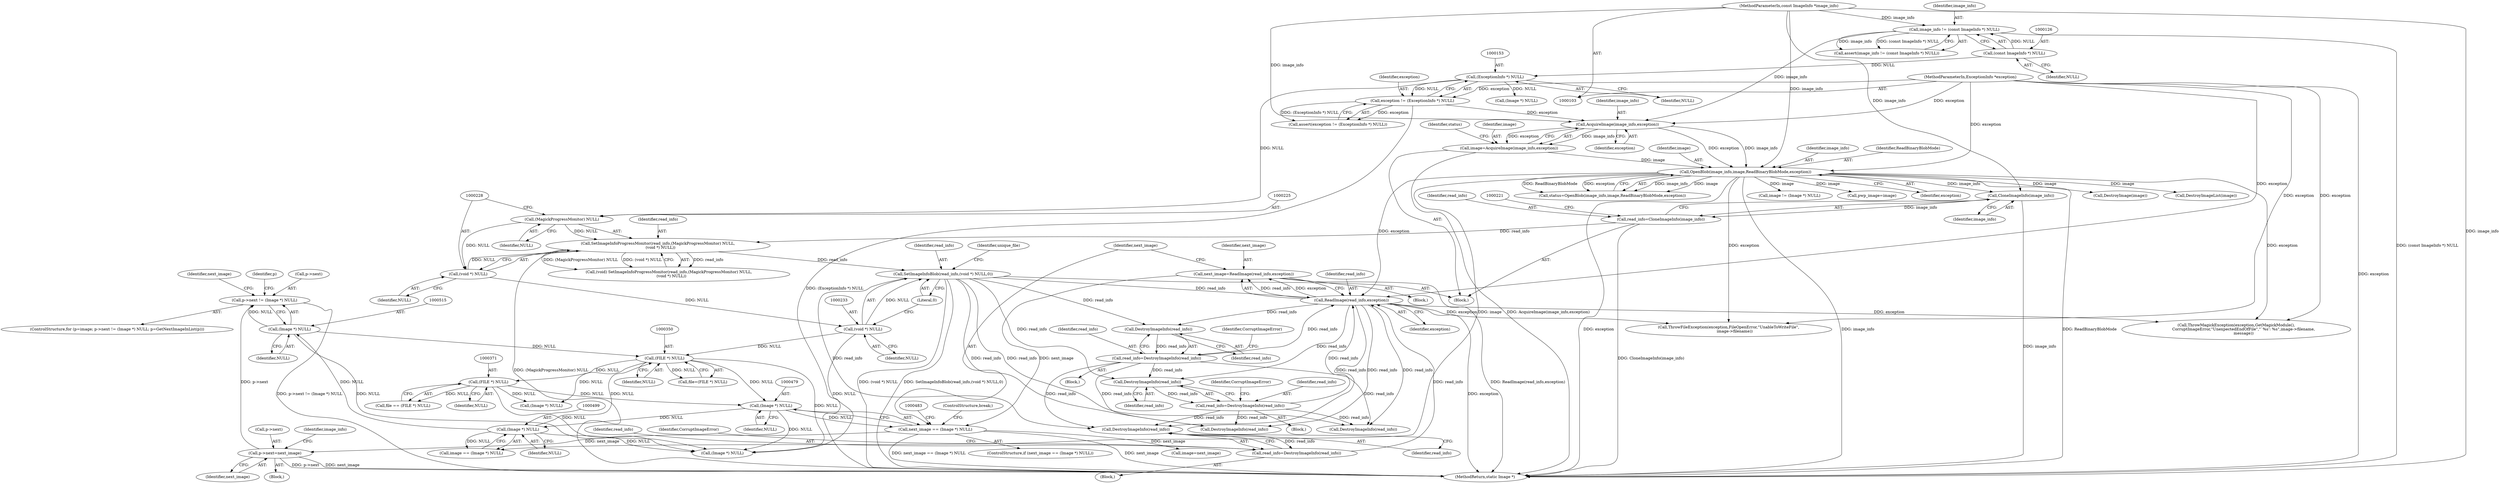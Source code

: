 digraph "0_ImageMagick_6b6bff054d569a77973f2140c0e86366e6168a6c_2@pointer" {
"1000510" [label="(Call,p->next != (Image *) NULL)"];
"1000535" [label="(Call,p->next=next_image)"];
"1000476" [label="(Call,next_image == (Image *) NULL)"];
"1000470" [label="(Call,next_image=ReadImage(read_info,exception))"];
"1000472" [label="(Call,ReadImage(read_info,exception))"];
"1000317" [label="(Call,read_info=DestroyImageInfo(read_info))"];
"1000319" [label="(Call,DestroyImageInfo(read_info))"];
"1000230" [label="(Call,SetImageInfoBlob(read_info,(void *) NULL,0))"];
"1000222" [label="(Call,SetImageInfoProgressMonitor(read_info,(MagickProgressMonitor) NULL,\n    (void *) NULL))"];
"1000216" [label="(Call,read_info=CloneImageInfo(image_info))"];
"1000218" [label="(Call,CloneImageInfo(image_info))"];
"1000168" [label="(Call,OpenBlob(image_info,image,ReadBinaryBlobMode,exception))"];
"1000163" [label="(Call,AcquireImage(image_info,exception))"];
"1000123" [label="(Call,image_info != (const ImageInfo *) NULL)"];
"1000104" [label="(MethodParameterIn,const ImageInfo *image_info)"];
"1000125" [label="(Call,(const ImageInfo *) NULL)"];
"1000150" [label="(Call,exception != (ExceptionInfo *) NULL)"];
"1000105" [label="(MethodParameterIn,ExceptionInfo *exception)"];
"1000152" [label="(Call,(ExceptionInfo *) NULL)"];
"1000161" [label="(Call,image=AcquireImage(image_info,exception))"];
"1000224" [label="(Call,(MagickProgressMonitor) NULL)"];
"1000227" [label="(Call,(void *) NULL)"];
"1000232" [label="(Call,(void *) NULL)"];
"1000463" [label="(Call,read_info=DestroyImageInfo(read_info))"];
"1000465" [label="(Call,DestroyImageInfo(read_info))"];
"1000340" [label="(Call,read_info=DestroyImageInfo(read_info))"];
"1000342" [label="(Call,DestroyImageInfo(read_info))"];
"1000478" [label="(Call,(Image *) NULL)"];
"1000349" [label="(Call,(FILE *) NULL)"];
"1000514" [label="(Call,(Image *) NULL)"];
"1000498" [label="(Call,(Image *) NULL)"];
"1000370" [label="(Call,(FILE *) NULL)"];
"1000227" [label="(Call,(void *) NULL)"];
"1000217" [label="(Identifier,read_info)"];
"1000351" [label="(Identifier,NULL)"];
"1000465" [label="(Call,DestroyImageInfo(read_info))"];
"1000169" [label="(Identifier,image_info)"];
"1000320" [label="(Identifier,read_info)"];
"1000345" [label="(Identifier,CorruptImageError)"];
"1000593" [label="(Call,image != (Image *) NULL)"];
"1000218" [label="(Call,CloneImageInfo(image_info))"];
"1000543" [label="(Identifier,image_info)"];
"1000463" [label="(Call,read_info=DestroyImageInfo(read_info))"];
"1000152" [label="(Call,(ExceptionInfo *) NULL)"];
"1000317" [label="(Call,read_info=DestroyImageInfo(read_info))"];
"1000219" [label="(Identifier,image_info)"];
"1000161" [label="(Call,image=AcquireImage(image_info,exception))"];
"1000595" [label="(Call,(Image *) NULL)"];
"1000536" [label="(Call,p->next)"];
"1000535" [label="(Call,p->next=next_image)"];
"1000186" [label="(Call,pwp_image=image)"];
"1000478" [label="(Call,(Image *) NULL)"];
"1000498" [label="(Call,(Image *) NULL)"];
"1000481" [label="(ControlStructure,break;)"];
"1000124" [label="(Identifier,image_info)"];
"1000167" [label="(Identifier,status)"];
"1000172" [label="(Identifier,exception)"];
"1000539" [label="(Identifier,next_image)"];
"1000154" [label="(Identifier,NULL)"];
"1000458" [label="(Block,)"];
"1000464" [label="(Identifier,read_info)"];
"1000368" [label="(Call,file == (FILE *) NULL)"];
"1000501" [label="(Call,image=next_image)"];
"1000523" [label="(Identifier,next_image)"];
"1000633" [label="(MethodReturn,static Image *)"];
"1000466" [label="(Identifier,read_info)"];
"1000496" [label="(Call,image == (Image *) NULL)"];
"1000342" [label="(Call,DestroyImageInfo(read_info))"];
"1000612" [label="(Call,ThrowMagickException(exception,GetMagickModule(),\n            CorruptImageError,\"UnexpectedEndOfFile\",\"`%s': %s\",image->filename,\n            message))"];
"1000171" [label="(Identifier,ReadBinaryBlobMode)"];
"1000477" [label="(Identifier,next_image)"];
"1000476" [label="(Call,next_image == (Image *) NULL)"];
"1000510" [label="(Call,p->next != (Image *) NULL)"];
"1000162" [label="(Identifier,image)"];
"1000590" [label="(Call,DestroyImageInfo(read_info))"];
"1000104" [label="(MethodParameterIn,const ImageInfo *image_info)"];
"1000250" [label="(Block,)"];
"1000150" [label="(Call,exception != (ExceptionInfo *) NULL)"];
"1000164" [label="(Identifier,image_info)"];
"1000382" [label="(Call,ThrowFileException(exception,FileOpenError,\"UnableToWriteFile\",\n          image->filename))"];
"1000232" [label="(Call,(void *) NULL)"];
"1000222" [label="(Call,SetImageInfoProgressMonitor(read_info,(MagickProgressMonitor) NULL,\n    (void *) NULL))"];
"1000165" [label="(Identifier,exception)"];
"1000341" [label="(Identifier,read_info)"];
"1000370" [label="(Call,(FILE *) NULL)"];
"1000474" [label="(Identifier,exception)"];
"1000168" [label="(Call,OpenBlob(image_info,image,ReadBinaryBlobMode,exception))"];
"1000372" [label="(Identifier,NULL)"];
"1000234" [label="(Identifier,NULL)"];
"1000122" [label="(Call,assert(image_info != (const ImageInfo *) NULL))"];
"1000506" [label="(ControlStructure,for (p=image; p->next != (Image *) NULL; p=GetNextImageInList(p)))"];
"1000322" [label="(Identifier,CorruptImageError)"];
"1000226" [label="(Identifier,NULL)"];
"1000518" [label="(Identifier,p)"];
"1000170" [label="(Identifier,image)"];
"1000237" [label="(Identifier,unique_file)"];
"1000471" [label="(Identifier,next_image)"];
"1000235" [label="(Literal,0)"];
"1000180" [label="(Call,DestroyImage(image))"];
"1000125" [label="(Call,(const ImageInfo *) NULL)"];
"1000335" [label="(Block,)"];
"1000470" [label="(Call,next_image=ReadImage(read_info,exception))"];
"1000127" [label="(Identifier,NULL)"];
"1000319" [label="(Call,DestroyImageInfo(read_info))"];
"1000231" [label="(Identifier,read_info)"];
"1000343" [label="(Identifier,read_info)"];
"1000230" [label="(Call,SetImageInfoBlob(read_info,(void *) NULL,0))"];
"1000105" [label="(MethodParameterIn,ExceptionInfo *exception)"];
"1000347" [label="(Call,file=(FILE *) NULL)"];
"1000349" [label="(Call,(FILE *) NULL)"];
"1000468" [label="(Identifier,CorruptImageError)"];
"1000391" [label="(Call,DestroyImageList(image))"];
"1000312" [label="(Block,)"];
"1000220" [label="(Call,(void) SetImageInfoProgressMonitor(read_info,(MagickProgressMonitor) NULL,\n    (void *) NULL))"];
"1000380" [label="(Call,DestroyImageInfo(read_info))"];
"1000340" [label="(Call,read_info=DestroyImageInfo(read_info))"];
"1000516" [label="(Identifier,NULL)"];
"1000318" [label="(Identifier,read_info)"];
"1000163" [label="(Call,AcquireImage(image_info,exception))"];
"1000149" [label="(Call,assert(exception != (ExceptionInfo *) NULL))"];
"1000229" [label="(Identifier,NULL)"];
"1000216" [label="(Call,read_info=CloneImageInfo(image_info))"];
"1000475" [label="(ControlStructure,if (next_image == (Image *) NULL))"];
"1000394" [label="(Call,(Image *) NULL)"];
"1000224" [label="(Call,(MagickProgressMonitor) NULL)"];
"1000472" [label="(Call,ReadImage(read_info,exception))"];
"1000166" [label="(Call,status=OpenBlob(image_info,image,ReadBinaryBlobMode,exception))"];
"1000514" [label="(Call,(Image *) NULL)"];
"1000473" [label="(Identifier,read_info)"];
"1000151" [label="(Identifier,exception)"];
"1000505" [label="(Block,)"];
"1000106" [label="(Block,)"];
"1000500" [label="(Identifier,NULL)"];
"1000480" [label="(Identifier,NULL)"];
"1000123" [label="(Call,image_info != (const ImageInfo *) NULL)"];
"1000223" [label="(Identifier,read_info)"];
"1000511" [label="(Call,p->next)"];
"1000183" [label="(Call,(Image *) NULL)"];
"1000510" -> "1000506"  [label="AST: "];
"1000510" -> "1000514"  [label="CFG: "];
"1000511" -> "1000510"  [label="AST: "];
"1000514" -> "1000510"  [label="AST: "];
"1000518" -> "1000510"  [label="CFG: "];
"1000523" -> "1000510"  [label="CFG: "];
"1000510" -> "1000633"  [label="DDG: p->next != (Image *) NULL"];
"1000535" -> "1000510"  [label="DDG: p->next"];
"1000514" -> "1000510"  [label="DDG: NULL"];
"1000535" -> "1000505"  [label="AST: "];
"1000535" -> "1000539"  [label="CFG: "];
"1000536" -> "1000535"  [label="AST: "];
"1000539" -> "1000535"  [label="AST: "];
"1000543" -> "1000535"  [label="CFG: "];
"1000535" -> "1000633"  [label="DDG: p->next"];
"1000535" -> "1000633"  [label="DDG: next_image"];
"1000476" -> "1000535"  [label="DDG: next_image"];
"1000476" -> "1000475"  [label="AST: "];
"1000476" -> "1000478"  [label="CFG: "];
"1000477" -> "1000476"  [label="AST: "];
"1000478" -> "1000476"  [label="AST: "];
"1000481" -> "1000476"  [label="CFG: "];
"1000483" -> "1000476"  [label="CFG: "];
"1000476" -> "1000633"  [label="DDG: next_image == (Image *) NULL"];
"1000476" -> "1000633"  [label="DDG: next_image"];
"1000470" -> "1000476"  [label="DDG: next_image"];
"1000478" -> "1000476"  [label="DDG: NULL"];
"1000476" -> "1000501"  [label="DDG: next_image"];
"1000470" -> "1000250"  [label="AST: "];
"1000470" -> "1000472"  [label="CFG: "];
"1000471" -> "1000470"  [label="AST: "];
"1000472" -> "1000470"  [label="AST: "];
"1000477" -> "1000470"  [label="CFG: "];
"1000470" -> "1000633"  [label="DDG: ReadImage(read_info,exception)"];
"1000472" -> "1000470"  [label="DDG: read_info"];
"1000472" -> "1000470"  [label="DDG: exception"];
"1000472" -> "1000474"  [label="CFG: "];
"1000473" -> "1000472"  [label="AST: "];
"1000474" -> "1000472"  [label="AST: "];
"1000472" -> "1000633"  [label="DDG: exception"];
"1000472" -> "1000319"  [label="DDG: read_info"];
"1000472" -> "1000342"  [label="DDG: read_info"];
"1000472" -> "1000380"  [label="DDG: read_info"];
"1000472" -> "1000382"  [label="DDG: exception"];
"1000472" -> "1000465"  [label="DDG: read_info"];
"1000317" -> "1000472"  [label="DDG: read_info"];
"1000230" -> "1000472"  [label="DDG: read_info"];
"1000463" -> "1000472"  [label="DDG: read_info"];
"1000340" -> "1000472"  [label="DDG: read_info"];
"1000168" -> "1000472"  [label="DDG: exception"];
"1000105" -> "1000472"  [label="DDG: exception"];
"1000472" -> "1000590"  [label="DDG: read_info"];
"1000472" -> "1000612"  [label="DDG: exception"];
"1000317" -> "1000312"  [label="AST: "];
"1000317" -> "1000319"  [label="CFG: "];
"1000318" -> "1000317"  [label="AST: "];
"1000319" -> "1000317"  [label="AST: "];
"1000322" -> "1000317"  [label="CFG: "];
"1000319" -> "1000317"  [label="DDG: read_info"];
"1000317" -> "1000342"  [label="DDG: read_info"];
"1000317" -> "1000380"  [label="DDG: read_info"];
"1000317" -> "1000465"  [label="DDG: read_info"];
"1000317" -> "1000590"  [label="DDG: read_info"];
"1000319" -> "1000320"  [label="CFG: "];
"1000320" -> "1000319"  [label="AST: "];
"1000230" -> "1000319"  [label="DDG: read_info"];
"1000230" -> "1000106"  [label="AST: "];
"1000230" -> "1000235"  [label="CFG: "];
"1000231" -> "1000230"  [label="AST: "];
"1000232" -> "1000230"  [label="AST: "];
"1000235" -> "1000230"  [label="AST: "];
"1000237" -> "1000230"  [label="CFG: "];
"1000230" -> "1000633"  [label="DDG: (void *) NULL"];
"1000230" -> "1000633"  [label="DDG: SetImageInfoBlob(read_info,(void *) NULL,0)"];
"1000222" -> "1000230"  [label="DDG: read_info"];
"1000232" -> "1000230"  [label="DDG: NULL"];
"1000230" -> "1000342"  [label="DDG: read_info"];
"1000230" -> "1000380"  [label="DDG: read_info"];
"1000230" -> "1000465"  [label="DDG: read_info"];
"1000230" -> "1000590"  [label="DDG: read_info"];
"1000222" -> "1000220"  [label="AST: "];
"1000222" -> "1000227"  [label="CFG: "];
"1000223" -> "1000222"  [label="AST: "];
"1000224" -> "1000222"  [label="AST: "];
"1000227" -> "1000222"  [label="AST: "];
"1000220" -> "1000222"  [label="CFG: "];
"1000222" -> "1000633"  [label="DDG: (MagickProgressMonitor) NULL"];
"1000222" -> "1000220"  [label="DDG: read_info"];
"1000222" -> "1000220"  [label="DDG: (MagickProgressMonitor) NULL"];
"1000222" -> "1000220"  [label="DDG: (void *) NULL"];
"1000216" -> "1000222"  [label="DDG: read_info"];
"1000224" -> "1000222"  [label="DDG: NULL"];
"1000227" -> "1000222"  [label="DDG: NULL"];
"1000216" -> "1000106"  [label="AST: "];
"1000216" -> "1000218"  [label="CFG: "];
"1000217" -> "1000216"  [label="AST: "];
"1000218" -> "1000216"  [label="AST: "];
"1000221" -> "1000216"  [label="CFG: "];
"1000216" -> "1000633"  [label="DDG: CloneImageInfo(image_info)"];
"1000218" -> "1000216"  [label="DDG: image_info"];
"1000218" -> "1000219"  [label="CFG: "];
"1000219" -> "1000218"  [label="AST: "];
"1000218" -> "1000633"  [label="DDG: image_info"];
"1000168" -> "1000218"  [label="DDG: image_info"];
"1000104" -> "1000218"  [label="DDG: image_info"];
"1000168" -> "1000166"  [label="AST: "];
"1000168" -> "1000172"  [label="CFG: "];
"1000169" -> "1000168"  [label="AST: "];
"1000170" -> "1000168"  [label="AST: "];
"1000171" -> "1000168"  [label="AST: "];
"1000172" -> "1000168"  [label="AST: "];
"1000166" -> "1000168"  [label="CFG: "];
"1000168" -> "1000633"  [label="DDG: exception"];
"1000168" -> "1000633"  [label="DDG: image_info"];
"1000168" -> "1000633"  [label="DDG: ReadBinaryBlobMode"];
"1000168" -> "1000166"  [label="DDG: image_info"];
"1000168" -> "1000166"  [label="DDG: image"];
"1000168" -> "1000166"  [label="DDG: ReadBinaryBlobMode"];
"1000168" -> "1000166"  [label="DDG: exception"];
"1000163" -> "1000168"  [label="DDG: image_info"];
"1000163" -> "1000168"  [label="DDG: exception"];
"1000104" -> "1000168"  [label="DDG: image_info"];
"1000161" -> "1000168"  [label="DDG: image"];
"1000105" -> "1000168"  [label="DDG: exception"];
"1000168" -> "1000180"  [label="DDG: image"];
"1000168" -> "1000186"  [label="DDG: image"];
"1000168" -> "1000382"  [label="DDG: exception"];
"1000168" -> "1000391"  [label="DDG: image"];
"1000168" -> "1000496"  [label="DDG: image"];
"1000168" -> "1000593"  [label="DDG: image"];
"1000168" -> "1000612"  [label="DDG: exception"];
"1000163" -> "1000161"  [label="AST: "];
"1000163" -> "1000165"  [label="CFG: "];
"1000164" -> "1000163"  [label="AST: "];
"1000165" -> "1000163"  [label="AST: "];
"1000161" -> "1000163"  [label="CFG: "];
"1000163" -> "1000161"  [label="DDG: image_info"];
"1000163" -> "1000161"  [label="DDG: exception"];
"1000123" -> "1000163"  [label="DDG: image_info"];
"1000104" -> "1000163"  [label="DDG: image_info"];
"1000150" -> "1000163"  [label="DDG: exception"];
"1000105" -> "1000163"  [label="DDG: exception"];
"1000123" -> "1000122"  [label="AST: "];
"1000123" -> "1000125"  [label="CFG: "];
"1000124" -> "1000123"  [label="AST: "];
"1000125" -> "1000123"  [label="AST: "];
"1000122" -> "1000123"  [label="CFG: "];
"1000123" -> "1000633"  [label="DDG: (const ImageInfo *) NULL"];
"1000123" -> "1000122"  [label="DDG: image_info"];
"1000123" -> "1000122"  [label="DDG: (const ImageInfo *) NULL"];
"1000104" -> "1000123"  [label="DDG: image_info"];
"1000125" -> "1000123"  [label="DDG: NULL"];
"1000104" -> "1000103"  [label="AST: "];
"1000104" -> "1000633"  [label="DDG: image_info"];
"1000125" -> "1000127"  [label="CFG: "];
"1000126" -> "1000125"  [label="AST: "];
"1000127" -> "1000125"  [label="AST: "];
"1000125" -> "1000152"  [label="DDG: NULL"];
"1000150" -> "1000149"  [label="AST: "];
"1000150" -> "1000152"  [label="CFG: "];
"1000151" -> "1000150"  [label="AST: "];
"1000152" -> "1000150"  [label="AST: "];
"1000149" -> "1000150"  [label="CFG: "];
"1000150" -> "1000633"  [label="DDG: (ExceptionInfo *) NULL"];
"1000150" -> "1000149"  [label="DDG: exception"];
"1000150" -> "1000149"  [label="DDG: (ExceptionInfo *) NULL"];
"1000105" -> "1000150"  [label="DDG: exception"];
"1000152" -> "1000150"  [label="DDG: NULL"];
"1000105" -> "1000103"  [label="AST: "];
"1000105" -> "1000633"  [label="DDG: exception"];
"1000105" -> "1000382"  [label="DDG: exception"];
"1000105" -> "1000612"  [label="DDG: exception"];
"1000152" -> "1000154"  [label="CFG: "];
"1000153" -> "1000152"  [label="AST: "];
"1000154" -> "1000152"  [label="AST: "];
"1000152" -> "1000183"  [label="DDG: NULL"];
"1000152" -> "1000224"  [label="DDG: NULL"];
"1000161" -> "1000106"  [label="AST: "];
"1000162" -> "1000161"  [label="AST: "];
"1000167" -> "1000161"  [label="CFG: "];
"1000161" -> "1000633"  [label="DDG: AcquireImage(image_info,exception)"];
"1000224" -> "1000226"  [label="CFG: "];
"1000225" -> "1000224"  [label="AST: "];
"1000226" -> "1000224"  [label="AST: "];
"1000228" -> "1000224"  [label="CFG: "];
"1000224" -> "1000227"  [label="DDG: NULL"];
"1000227" -> "1000229"  [label="CFG: "];
"1000228" -> "1000227"  [label="AST: "];
"1000229" -> "1000227"  [label="AST: "];
"1000227" -> "1000232"  [label="DDG: NULL"];
"1000232" -> "1000234"  [label="CFG: "];
"1000233" -> "1000232"  [label="AST: "];
"1000234" -> "1000232"  [label="AST: "];
"1000235" -> "1000232"  [label="CFG: "];
"1000232" -> "1000349"  [label="DDG: NULL"];
"1000232" -> "1000595"  [label="DDG: NULL"];
"1000463" -> "1000458"  [label="AST: "];
"1000463" -> "1000465"  [label="CFG: "];
"1000464" -> "1000463"  [label="AST: "];
"1000465" -> "1000463"  [label="AST: "];
"1000468" -> "1000463"  [label="CFG: "];
"1000465" -> "1000463"  [label="DDG: read_info"];
"1000465" -> "1000466"  [label="CFG: "];
"1000466" -> "1000465"  [label="AST: "];
"1000340" -> "1000465"  [label="DDG: read_info"];
"1000340" -> "1000335"  [label="AST: "];
"1000340" -> "1000342"  [label="CFG: "];
"1000341" -> "1000340"  [label="AST: "];
"1000342" -> "1000340"  [label="AST: "];
"1000345" -> "1000340"  [label="CFG: "];
"1000342" -> "1000340"  [label="DDG: read_info"];
"1000340" -> "1000380"  [label="DDG: read_info"];
"1000340" -> "1000590"  [label="DDG: read_info"];
"1000342" -> "1000343"  [label="CFG: "];
"1000343" -> "1000342"  [label="AST: "];
"1000478" -> "1000480"  [label="CFG: "];
"1000479" -> "1000478"  [label="AST: "];
"1000480" -> "1000478"  [label="AST: "];
"1000349" -> "1000478"  [label="DDG: NULL"];
"1000370" -> "1000478"  [label="DDG: NULL"];
"1000478" -> "1000498"  [label="DDG: NULL"];
"1000478" -> "1000595"  [label="DDG: NULL"];
"1000349" -> "1000347"  [label="AST: "];
"1000349" -> "1000351"  [label="CFG: "];
"1000350" -> "1000349"  [label="AST: "];
"1000351" -> "1000349"  [label="AST: "];
"1000347" -> "1000349"  [label="CFG: "];
"1000349" -> "1000347"  [label="DDG: NULL"];
"1000514" -> "1000349"  [label="DDG: NULL"];
"1000498" -> "1000349"  [label="DDG: NULL"];
"1000349" -> "1000370"  [label="DDG: NULL"];
"1000349" -> "1000394"  [label="DDG: NULL"];
"1000349" -> "1000595"  [label="DDG: NULL"];
"1000514" -> "1000516"  [label="CFG: "];
"1000515" -> "1000514"  [label="AST: "];
"1000516" -> "1000514"  [label="AST: "];
"1000498" -> "1000514"  [label="DDG: NULL"];
"1000514" -> "1000595"  [label="DDG: NULL"];
"1000498" -> "1000496"  [label="AST: "];
"1000498" -> "1000500"  [label="CFG: "];
"1000499" -> "1000498"  [label="AST: "];
"1000500" -> "1000498"  [label="AST: "];
"1000496" -> "1000498"  [label="CFG: "];
"1000498" -> "1000496"  [label="DDG: NULL"];
"1000498" -> "1000595"  [label="DDG: NULL"];
"1000370" -> "1000368"  [label="AST: "];
"1000370" -> "1000372"  [label="CFG: "];
"1000371" -> "1000370"  [label="AST: "];
"1000372" -> "1000370"  [label="AST: "];
"1000368" -> "1000370"  [label="CFG: "];
"1000370" -> "1000368"  [label="DDG: NULL"];
"1000370" -> "1000394"  [label="DDG: NULL"];
"1000370" -> "1000595"  [label="DDG: NULL"];
}
